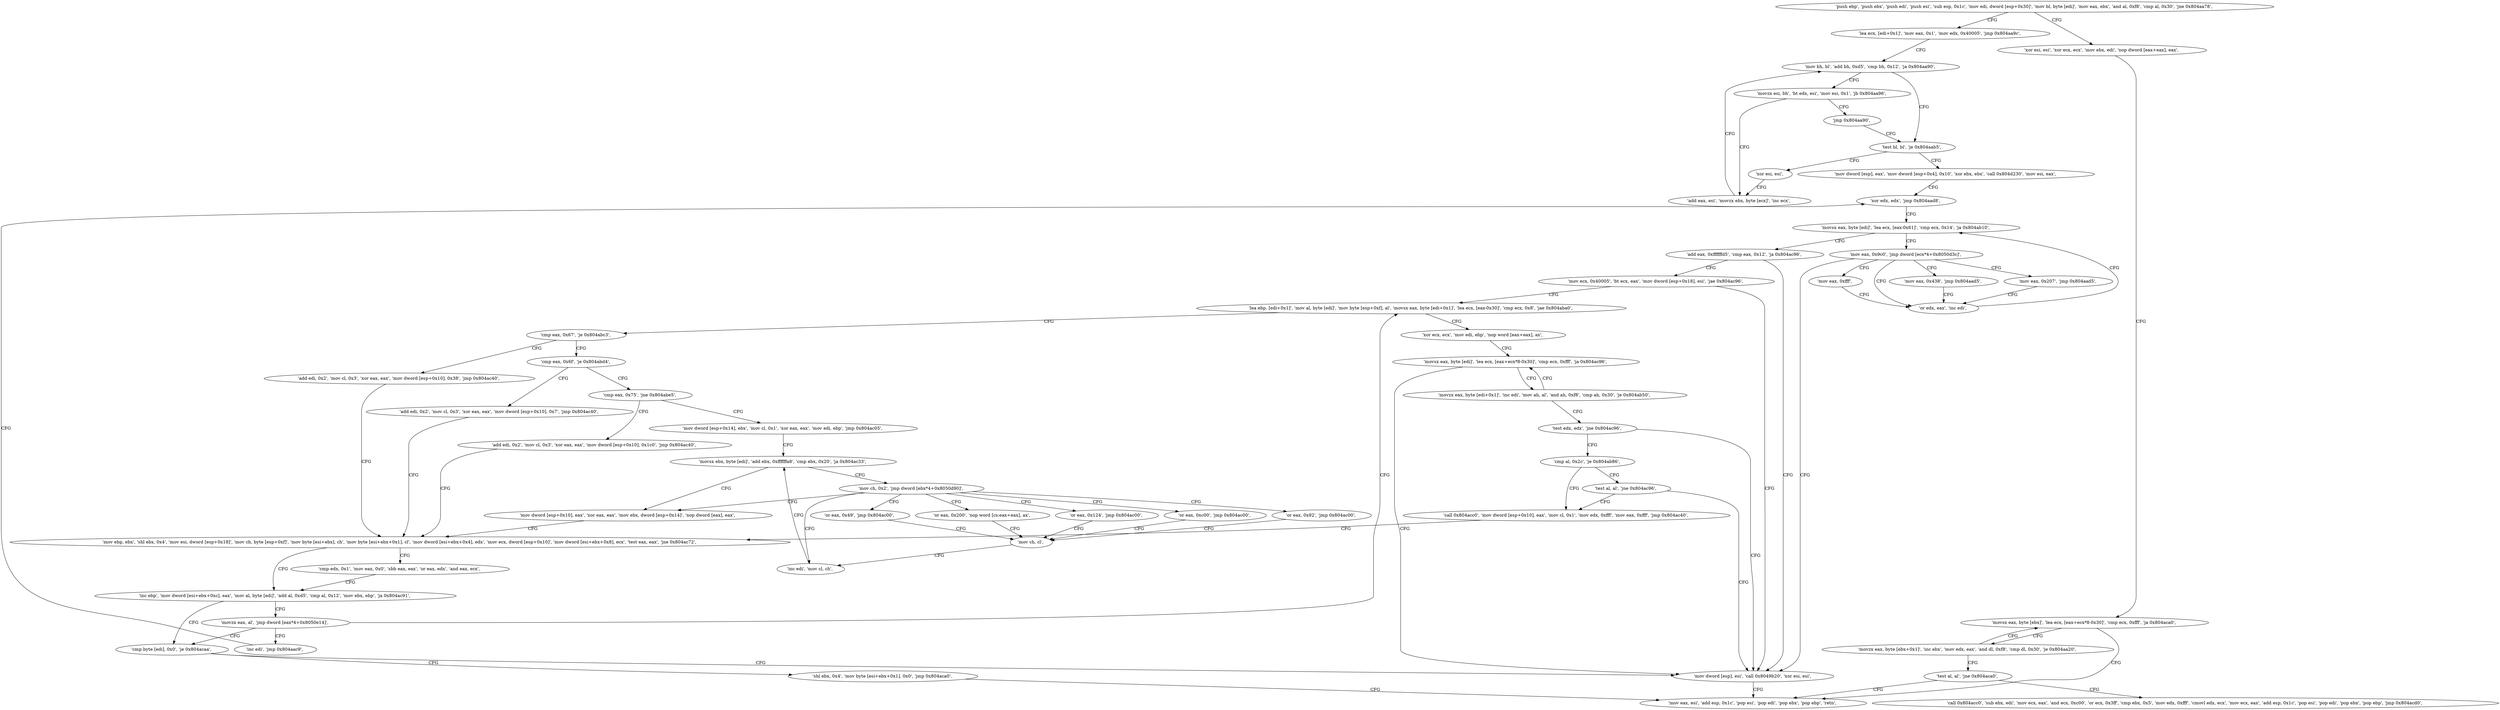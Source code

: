 digraph "func" {
"134523392" [label = "'push ebp', 'push ebx', 'push edi', 'push esi', 'sub esp, 0x1c', 'mov edi, dword [esp+0x30]', 'mov bl, byte [edi]', 'mov eax, ebx', 'and al, 0xf8', 'cmp al, 0x30', 'jne 0x804aa78', " ]
"134523512" [label = "'lea ecx, [edi+0x1]', 'mov eax, 0x1', 'mov edx, 0x40005', 'jmp 0x804aa9c', " ]
"134523413" [label = "'xor esi, esi', 'xor ecx, ecx', 'mov ebx, edi', 'nop dword [eax+eax], eax', " ]
"134523548" [label = "'mov bh, bl', 'add bh, 0xd5', 'cmp bh, 0x12', 'ja 0x804aa90', " ]
"134523424" [label = "'movsx eax, byte [ebx]', 'lea ecx, [eax+ecx*8-0x30]', 'cmp ecx, 0xfff', 'ja 0x804aca0', " ]
"134523536" [label = "'test bl, bl', 'je 0x804aab5', " ]
"134523558" [label = "'movzx esi, bh', 'bt edx, esi', 'mov esi, 0x1', 'jb 0x804aa96', " ]
"134524064" [label = "'mov eax, esi', 'add esp, 0x1c', 'pop esi', 'pop edi', 'pop ebx', 'pop ebp', 'retn', " ]
"134523443" [label = "'movzx eax, byte [ebx+0x1]', 'inc ebx', 'mov edx, eax', 'and dl, 0xf8', 'cmp dl, 0x30', 'je 0x804aa20', " ]
"134523458" [label = "'test al, al', 'jne 0x804aca0', " ]
"134523573" [label = "'mov dword [esp], eax', 'mov dword [esp+0x4], 0x10', 'xor ebx, ebx', 'call 0x804d230', 'mov esi, eax', " ]
"134523540" [label = "'xor esi, esi', " ]
"134523542" [label = "'add eax, esi', 'movzx ebx, byte [ecx]', 'inc ecx', " ]
"134523571" [label = "'jmp 0x804aa90', " ]
"134523466" [label = "'call 0x804acc0', 'sub ebx, edi', 'mov ecx, eax', 'and ecx, 0xc00', 'or ecx, 0x3ff', 'cmp ebx, 0x5', 'mov edx, 0xfff', 'cmovl edx, ecx', 'mov ecx, eax', 'add esp, 0x1c', 'pop esi', 'pop edi', 'pop ebx', 'pop ebp', 'jmp 0x804acd0', " ]
"134523593" [label = "'xor edx, edx', 'jmp 0x804aad8', " ]
"134523608" [label = "'movsx eax, byte [edi]', 'lea ecx, [eax-0x61]', 'cmp ecx, 0x14', 'ja 0x804ab10', " ]
"134523664" [label = "'add eax, 0xffffffd5', 'cmp eax, 0x12', 'ja 0x804ac96', " ]
"134523619" [label = "'mov eax, 0x9c0', 'jmp dword [ecx*4+0x8050d3c]', " ]
"134524054" [label = "'mov dword [esp], esi', 'call 0x8049b20', 'xor esi, esi', " ]
"134523676" [label = "'mov ecx, 0x40005', 'bt ecx, eax', 'mov dword [esp+0x18], esi', 'jae 0x804ac96', " ]
"134523600" [label = "'mov eax, 0xfff', " ]
"134523605" [label = "'or edx, eax', 'inc edi', " ]
"134523631" [label = "'mov eax, 0x438', 'jmp 0x804aad5', " ]
"134523648" [label = "'mov eax, 0x207', 'jmp 0x804aad5', " ]
"134523694" [label = "'lea ebp, [edi+0x1]', 'mov al, byte [edi]', 'mov byte [esp+0xf], al', 'movsx eax, byte [edi+0x1]', 'lea ecx, [eax-0x30]', 'cmp ecx, 0x8', 'jae 0x804aba0', " ]
"134523808" [label = "'cmp eax, 0x67', 'je 0x804abc3', " ]
"134523715" [label = "'xor ecx, ecx', 'mov edi, ebp', 'nop word [eax+eax], ax', " ]
"134523843" [label = "'add edi, 0x2', 'mov cl, 0x3', 'xor eax, eax', 'mov dword [esp+0x10], 0x38', 'jmp 0x804ac40', " ]
"134523813" [label = "'cmp eax, 0x6f', 'je 0x804abd4', " ]
"134523728" [label = "'movsx eax, byte [edi]', 'lea ecx, [eax+ecx*8-0x30]', 'cmp ecx, 0xfff', 'ja 0x804ac96', " ]
"134523968" [label = "'mov ebp, ebx', 'shl ebx, 0x4', 'mov esi, dword [esp+0x18]', 'mov ch, byte [esp+0xf]', 'mov byte [esi+ebx], ch', 'mov byte [esi+ebx+0x1], cl', 'mov dword [esi+ebx+0x4], edx', 'mov ecx, dword [esp+0x10]', 'mov dword [esi+ebx+0x8], ecx', 'test eax, eax', 'jne 0x804ac72', " ]
"134523860" [label = "'add edi, 0x2', 'mov cl, 0x3', 'xor eax, eax', 'mov dword [esp+0x10], 0x7', 'jmp 0x804ac40', " ]
"134523818" [label = "'cmp eax, 0x75', 'jne 0x804abe5', " ]
"134523747" [label = "'movzx eax, byte [edi+0x1]', 'inc edi', 'mov ah, al', 'and ah, 0xf8', 'cmp ah, 0x30', 'je 0x804ab50', " ]
"134523762" [label = "'test edx, edx', 'jne 0x804ac96', " ]
"134524018" [label = "'inc ebp', 'mov dword [esi+ebx+0xc], eax', 'mov al, byte [edi]', 'add al, 0xd5', 'cmp al, 0x12', 'mov ebx, ebp', 'ja 0x804ac91', " ]
"134524004" [label = "'cmp edx, 0x1', 'mov eax, 0x0', 'sbb eax, eax', 'or eax, edx', 'and eax, ecx', " ]
"134523877" [label = "'mov dword [esp+0x14], ebx', 'mov cl, 0x1', 'xor eax, eax', 'mov edi, ebp', 'jmp 0x804ac05', " ]
"134523823" [label = "'add edi, 0x2', 'mov cl, 0x3', 'xor eax, eax', 'mov dword [esp+0x10], 0x1c0', 'jmp 0x804ac40', " ]
"134523770" [label = "'cmp al, 0x2c', 'je 0x804ab86', " ]
"134524049" [label = "'cmp byte [edi], 0x0', 'je 0x804acaa', " ]
"134524033" [label = "'movzx eax, al', 'jmp dword [eax*4+0x8050e14]', " ]
"134523909" [label = "'movsx ebx, byte [edi]', 'add ebx, 0xffffffa8', 'cmp ebx, 0x20', 'ja 0x804ac33', " ]
"134523782" [label = "'call 0x804acc0', 'mov dword [esp+0x10], eax', 'mov cl, 0x1', 'mov edx, 0xfff', 'mov eax, 0xfff', 'jmp 0x804ac40', " ]
"134523774" [label = "'test al, al', 'jne 0x804ac96', " ]
"134524074" [label = "'shl ebx, 0x4', 'mov byte [esi+ebx+0x1], 0x0', 'jmp 0x804aca0', " ]
"134524043" [label = "'inc edi', 'jmp 0x804aac9', " ]
"134523955" [label = "'mov dword [esp+0x10], eax', 'xor eax, eax', 'mov ebx, dword [esp+0x14]', 'nop dword [eax], eax', " ]
"134523920" [label = "'mov ch, 0x2', 'jmp dword [ebx*4+0x8050d90]', " ]
"134523889" [label = "'or eax, 0x200', 'nop word [cs:eax+eax], ax', " ]
"134523906" [label = "'inc edi', 'mov cl, ch', " ]
"134523929" [label = "'or eax, 0x124', 'jmp 0x804ac00', " ]
"134523936" [label = "'or eax, 0xc00', 'jmp 0x804ac00', " ]
"134523943" [label = "'or eax, 0x92', 'jmp 0x804ac00', " ]
"134523950" [label = "'or eax, 0x49', 'jmp 0x804ac00', " ]
"134523904" [label = "'mov ch, cl', " ]
"134523392" -> "134523512" [ label = "CFG" ]
"134523392" -> "134523413" [ label = "CFG" ]
"134523512" -> "134523548" [ label = "CFG" ]
"134523413" -> "134523424" [ label = "CFG" ]
"134523548" -> "134523536" [ label = "CFG" ]
"134523548" -> "134523558" [ label = "CFG" ]
"134523424" -> "134524064" [ label = "CFG" ]
"134523424" -> "134523443" [ label = "CFG" ]
"134523536" -> "134523573" [ label = "CFG" ]
"134523536" -> "134523540" [ label = "CFG" ]
"134523558" -> "134523542" [ label = "CFG" ]
"134523558" -> "134523571" [ label = "CFG" ]
"134523443" -> "134523424" [ label = "CFG" ]
"134523443" -> "134523458" [ label = "CFG" ]
"134523458" -> "134524064" [ label = "CFG" ]
"134523458" -> "134523466" [ label = "CFG" ]
"134523573" -> "134523593" [ label = "CFG" ]
"134523540" -> "134523542" [ label = "CFG" ]
"134523542" -> "134523548" [ label = "CFG" ]
"134523571" -> "134523536" [ label = "CFG" ]
"134523593" -> "134523608" [ label = "CFG" ]
"134523608" -> "134523664" [ label = "CFG" ]
"134523608" -> "134523619" [ label = "CFG" ]
"134523664" -> "134524054" [ label = "CFG" ]
"134523664" -> "134523676" [ label = "CFG" ]
"134523619" -> "134523600" [ label = "CFG" ]
"134523619" -> "134523605" [ label = "CFG" ]
"134523619" -> "134523631" [ label = "CFG" ]
"134523619" -> "134523648" [ label = "CFG" ]
"134523619" -> "134524054" [ label = "CFG" ]
"134524054" -> "134524064" [ label = "CFG" ]
"134523676" -> "134524054" [ label = "CFG" ]
"134523676" -> "134523694" [ label = "CFG" ]
"134523600" -> "134523605" [ label = "CFG" ]
"134523605" -> "134523608" [ label = "CFG" ]
"134523631" -> "134523605" [ label = "CFG" ]
"134523648" -> "134523605" [ label = "CFG" ]
"134523694" -> "134523808" [ label = "CFG" ]
"134523694" -> "134523715" [ label = "CFG" ]
"134523808" -> "134523843" [ label = "CFG" ]
"134523808" -> "134523813" [ label = "CFG" ]
"134523715" -> "134523728" [ label = "CFG" ]
"134523843" -> "134523968" [ label = "CFG" ]
"134523813" -> "134523860" [ label = "CFG" ]
"134523813" -> "134523818" [ label = "CFG" ]
"134523728" -> "134524054" [ label = "CFG" ]
"134523728" -> "134523747" [ label = "CFG" ]
"134523968" -> "134524018" [ label = "CFG" ]
"134523968" -> "134524004" [ label = "CFG" ]
"134523860" -> "134523968" [ label = "CFG" ]
"134523818" -> "134523877" [ label = "CFG" ]
"134523818" -> "134523823" [ label = "CFG" ]
"134523747" -> "134523728" [ label = "CFG" ]
"134523747" -> "134523762" [ label = "CFG" ]
"134523762" -> "134524054" [ label = "CFG" ]
"134523762" -> "134523770" [ label = "CFG" ]
"134524018" -> "134524049" [ label = "CFG" ]
"134524018" -> "134524033" [ label = "CFG" ]
"134524004" -> "134524018" [ label = "CFG" ]
"134523877" -> "134523909" [ label = "CFG" ]
"134523823" -> "134523968" [ label = "CFG" ]
"134523770" -> "134523782" [ label = "CFG" ]
"134523770" -> "134523774" [ label = "CFG" ]
"134524049" -> "134524074" [ label = "CFG" ]
"134524049" -> "134524054" [ label = "CFG" ]
"134524033" -> "134523694" [ label = "CFG" ]
"134524033" -> "134524043" [ label = "CFG" ]
"134524033" -> "134524049" [ label = "CFG" ]
"134523909" -> "134523955" [ label = "CFG" ]
"134523909" -> "134523920" [ label = "CFG" ]
"134523782" -> "134523968" [ label = "CFG" ]
"134523774" -> "134524054" [ label = "CFG" ]
"134523774" -> "134523782" [ label = "CFG" ]
"134524074" -> "134524064" [ label = "CFG" ]
"134524043" -> "134523593" [ label = "CFG" ]
"134523955" -> "134523968" [ label = "CFG" ]
"134523920" -> "134523889" [ label = "CFG" ]
"134523920" -> "134523906" [ label = "CFG" ]
"134523920" -> "134523929" [ label = "CFG" ]
"134523920" -> "134523936" [ label = "CFG" ]
"134523920" -> "134523943" [ label = "CFG" ]
"134523920" -> "134523950" [ label = "CFG" ]
"134523920" -> "134523955" [ label = "CFG" ]
"134523889" -> "134523904" [ label = "CFG" ]
"134523906" -> "134523909" [ label = "CFG" ]
"134523929" -> "134523904" [ label = "CFG" ]
"134523936" -> "134523904" [ label = "CFG" ]
"134523943" -> "134523904" [ label = "CFG" ]
"134523950" -> "134523904" [ label = "CFG" ]
"134523904" -> "134523906" [ label = "CFG" ]
}
